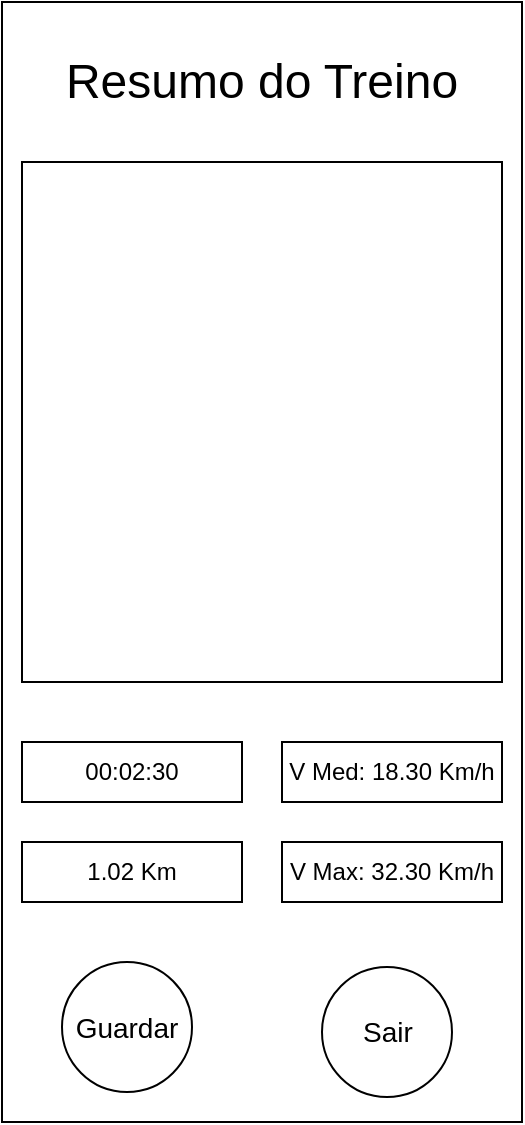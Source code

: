 <mxfile version="15.3.8" type="device"><diagram id="Ympfw6TDAeUIQg3aviYp" name="Page-1"><mxGraphModel dx="1422" dy="794" grid="1" gridSize="10" guides="1" tooltips="1" connect="1" arrows="1" fold="1" page="1" pageScale="1" pageWidth="827" pageHeight="1169" math="0" shadow="0"><root><mxCell id="0"/><mxCell id="1" parent="0"/><mxCell id="stZKdTDXSeTJPusdR-f_-1" value="" style="rounded=0;whiteSpace=wrap;html=1;" parent="1" vertex="1"><mxGeometry x="40" y="40" width="260" height="560" as="geometry"/></mxCell><mxCell id="GOVpLha1Pa8c-CNVcwbZ-1" value="" style="ellipse;whiteSpace=wrap;html=1;aspect=fixed;" parent="1" vertex="1"><mxGeometry x="70" y="520" width="65" height="65" as="geometry"/></mxCell><mxCell id="GOVpLha1Pa8c-CNVcwbZ-2" value="" style="rounded=0;whiteSpace=wrap;html=1;" parent="1" vertex="1"><mxGeometry x="50" y="120" width="240" height="260" as="geometry"/></mxCell><mxCell id="GOVpLha1Pa8c-CNVcwbZ-3" value="&lt;font style=&quot;font-size: 14px&quot;&gt;Guardar&lt;/font&gt;" style="text;html=1;strokeColor=none;fillColor=none;align=center;verticalAlign=middle;whiteSpace=wrap;rounded=0;" parent="1" vertex="1"><mxGeometry x="75" y="542.5" width="55" height="20" as="geometry"/></mxCell><mxCell id="eB7r94q975lbdKvKn-rO-1" value="" style="ellipse;whiteSpace=wrap;html=1;aspect=fixed;" vertex="1" parent="1"><mxGeometry x="200" y="522.5" width="65" height="65" as="geometry"/></mxCell><mxCell id="eB7r94q975lbdKvKn-rO-2" value="&lt;font style=&quot;font-size: 14px&quot;&gt;Sair&lt;/font&gt;" style="text;html=1;strokeColor=none;fillColor=none;align=center;verticalAlign=middle;whiteSpace=wrap;rounded=0;" vertex="1" parent="1"><mxGeometry x="212.5" y="545" width="40" height="20" as="geometry"/></mxCell><mxCell id="eB7r94q975lbdKvKn-rO-3" value="&lt;span style=&quot;font-size: 24px&quot;&gt;Resumo do Treino&lt;/span&gt;" style="text;html=1;strokeColor=none;fillColor=none;align=center;verticalAlign=middle;whiteSpace=wrap;rounded=0;" vertex="1" parent="1"><mxGeometry x="70" y="70" width="200" height="20" as="geometry"/></mxCell><mxCell id="eB7r94q975lbdKvKn-rO-5" value="00:02:30" style="rounded=0;whiteSpace=wrap;html=1;" vertex="1" parent="1"><mxGeometry x="50" y="410" width="110" height="30" as="geometry"/></mxCell><mxCell id="eB7r94q975lbdKvKn-rO-6" value="V Med: 18.30 Km/h" style="rounded=0;whiteSpace=wrap;html=1;" vertex="1" parent="1"><mxGeometry x="180" y="410" width="110" height="30" as="geometry"/></mxCell><mxCell id="eB7r94q975lbdKvKn-rO-7" value="1.02 Km" style="rounded=0;whiteSpace=wrap;html=1;" vertex="1" parent="1"><mxGeometry x="50" y="460" width="110" height="30" as="geometry"/></mxCell><mxCell id="eB7r94q975lbdKvKn-rO-8" value="V Max: 32.30 Km/h" style="rounded=0;whiteSpace=wrap;html=1;" vertex="1" parent="1"><mxGeometry x="180" y="460" width="110" height="30" as="geometry"/></mxCell></root></mxGraphModel></diagram></mxfile>